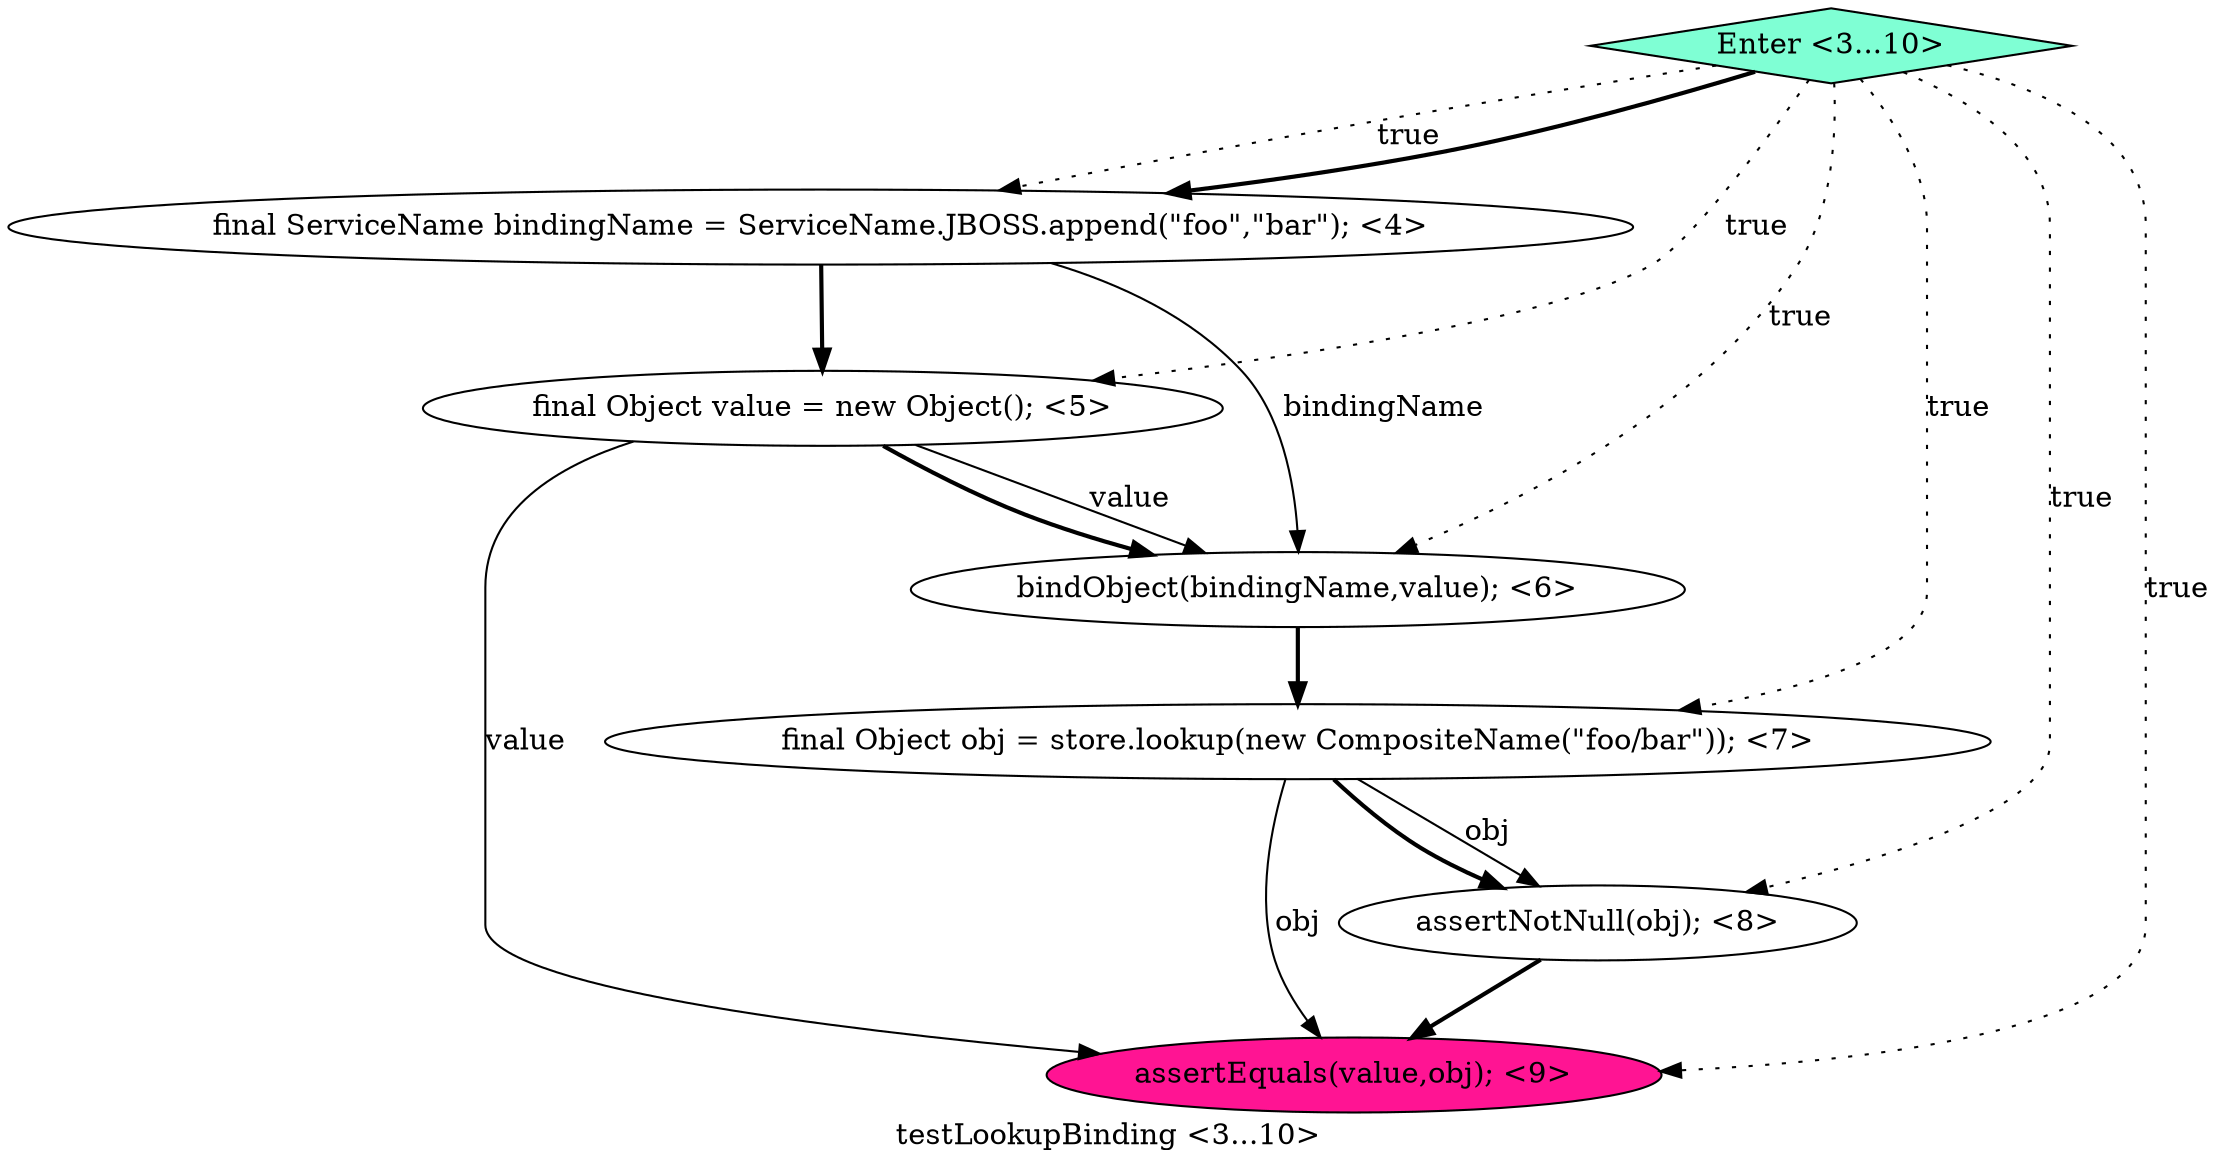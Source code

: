 digraph PDG {
label = "testLookupBinding <3...10>";
0.1 [style = filled, label = "final Object value = new Object(); <5>", fillcolor = white, shape = ellipse];
0.4 [style = filled, label = "assertNotNull(obj); <8>", fillcolor = white, shape = ellipse];
0.0 [style = filled, label = "final ServiceName bindingName = ServiceName.JBOSS.append(\"foo\",\"bar\"); <4>", fillcolor = white, shape = ellipse];
0.5 [style = filled, label = "assertEquals(value,obj); <9>", fillcolor = deeppink, shape = ellipse];
0.2 [style = filled, label = "bindObject(bindingName,value); <6>", fillcolor = white, shape = ellipse];
0.3 [style = filled, label = "final Object obj = store.lookup(new CompositeName(\"foo/bar\")); <7>", fillcolor = white, shape = ellipse];
0.6 [style = filled, label = "Enter <3...10>", fillcolor = aquamarine, shape = diamond];
0.0 -> 0.1 [style = bold, label=""];
0.0 -> 0.2 [style = solid, label="bindingName"];
0.1 -> 0.2 [style = solid, label="value"];
0.1 -> 0.2 [style = bold, label=""];
0.1 -> 0.5 [style = solid, label="value"];
0.2 -> 0.3 [style = bold, label=""];
0.3 -> 0.4 [style = solid, label="obj"];
0.3 -> 0.4 [style = bold, label=""];
0.3 -> 0.5 [style = solid, label="obj"];
0.4 -> 0.5 [style = bold, label=""];
0.6 -> 0.0 [style = dotted, label="true"];
0.6 -> 0.0 [style = bold, label=""];
0.6 -> 0.1 [style = dotted, label="true"];
0.6 -> 0.2 [style = dotted, label="true"];
0.6 -> 0.3 [style = dotted, label="true"];
0.6 -> 0.4 [style = dotted, label="true"];
0.6 -> 0.5 [style = dotted, label="true"];
}
